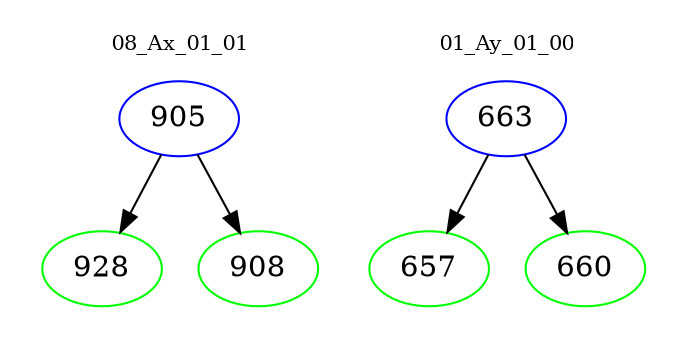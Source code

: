 digraph{
subgraph cluster_0 {
color = white
label = "08_Ax_01_01";
fontsize=10;
T0_905 [label="905", color="blue"]
T0_905 -> T0_928 [color="black"]
T0_928 [label="928", color="green"]
T0_905 -> T0_908 [color="black"]
T0_908 [label="908", color="green"]
}
subgraph cluster_1 {
color = white
label = "01_Ay_01_00";
fontsize=10;
T1_663 [label="663", color="blue"]
T1_663 -> T1_657 [color="black"]
T1_657 [label="657", color="green"]
T1_663 -> T1_660 [color="black"]
T1_660 [label="660", color="green"]
}
}
